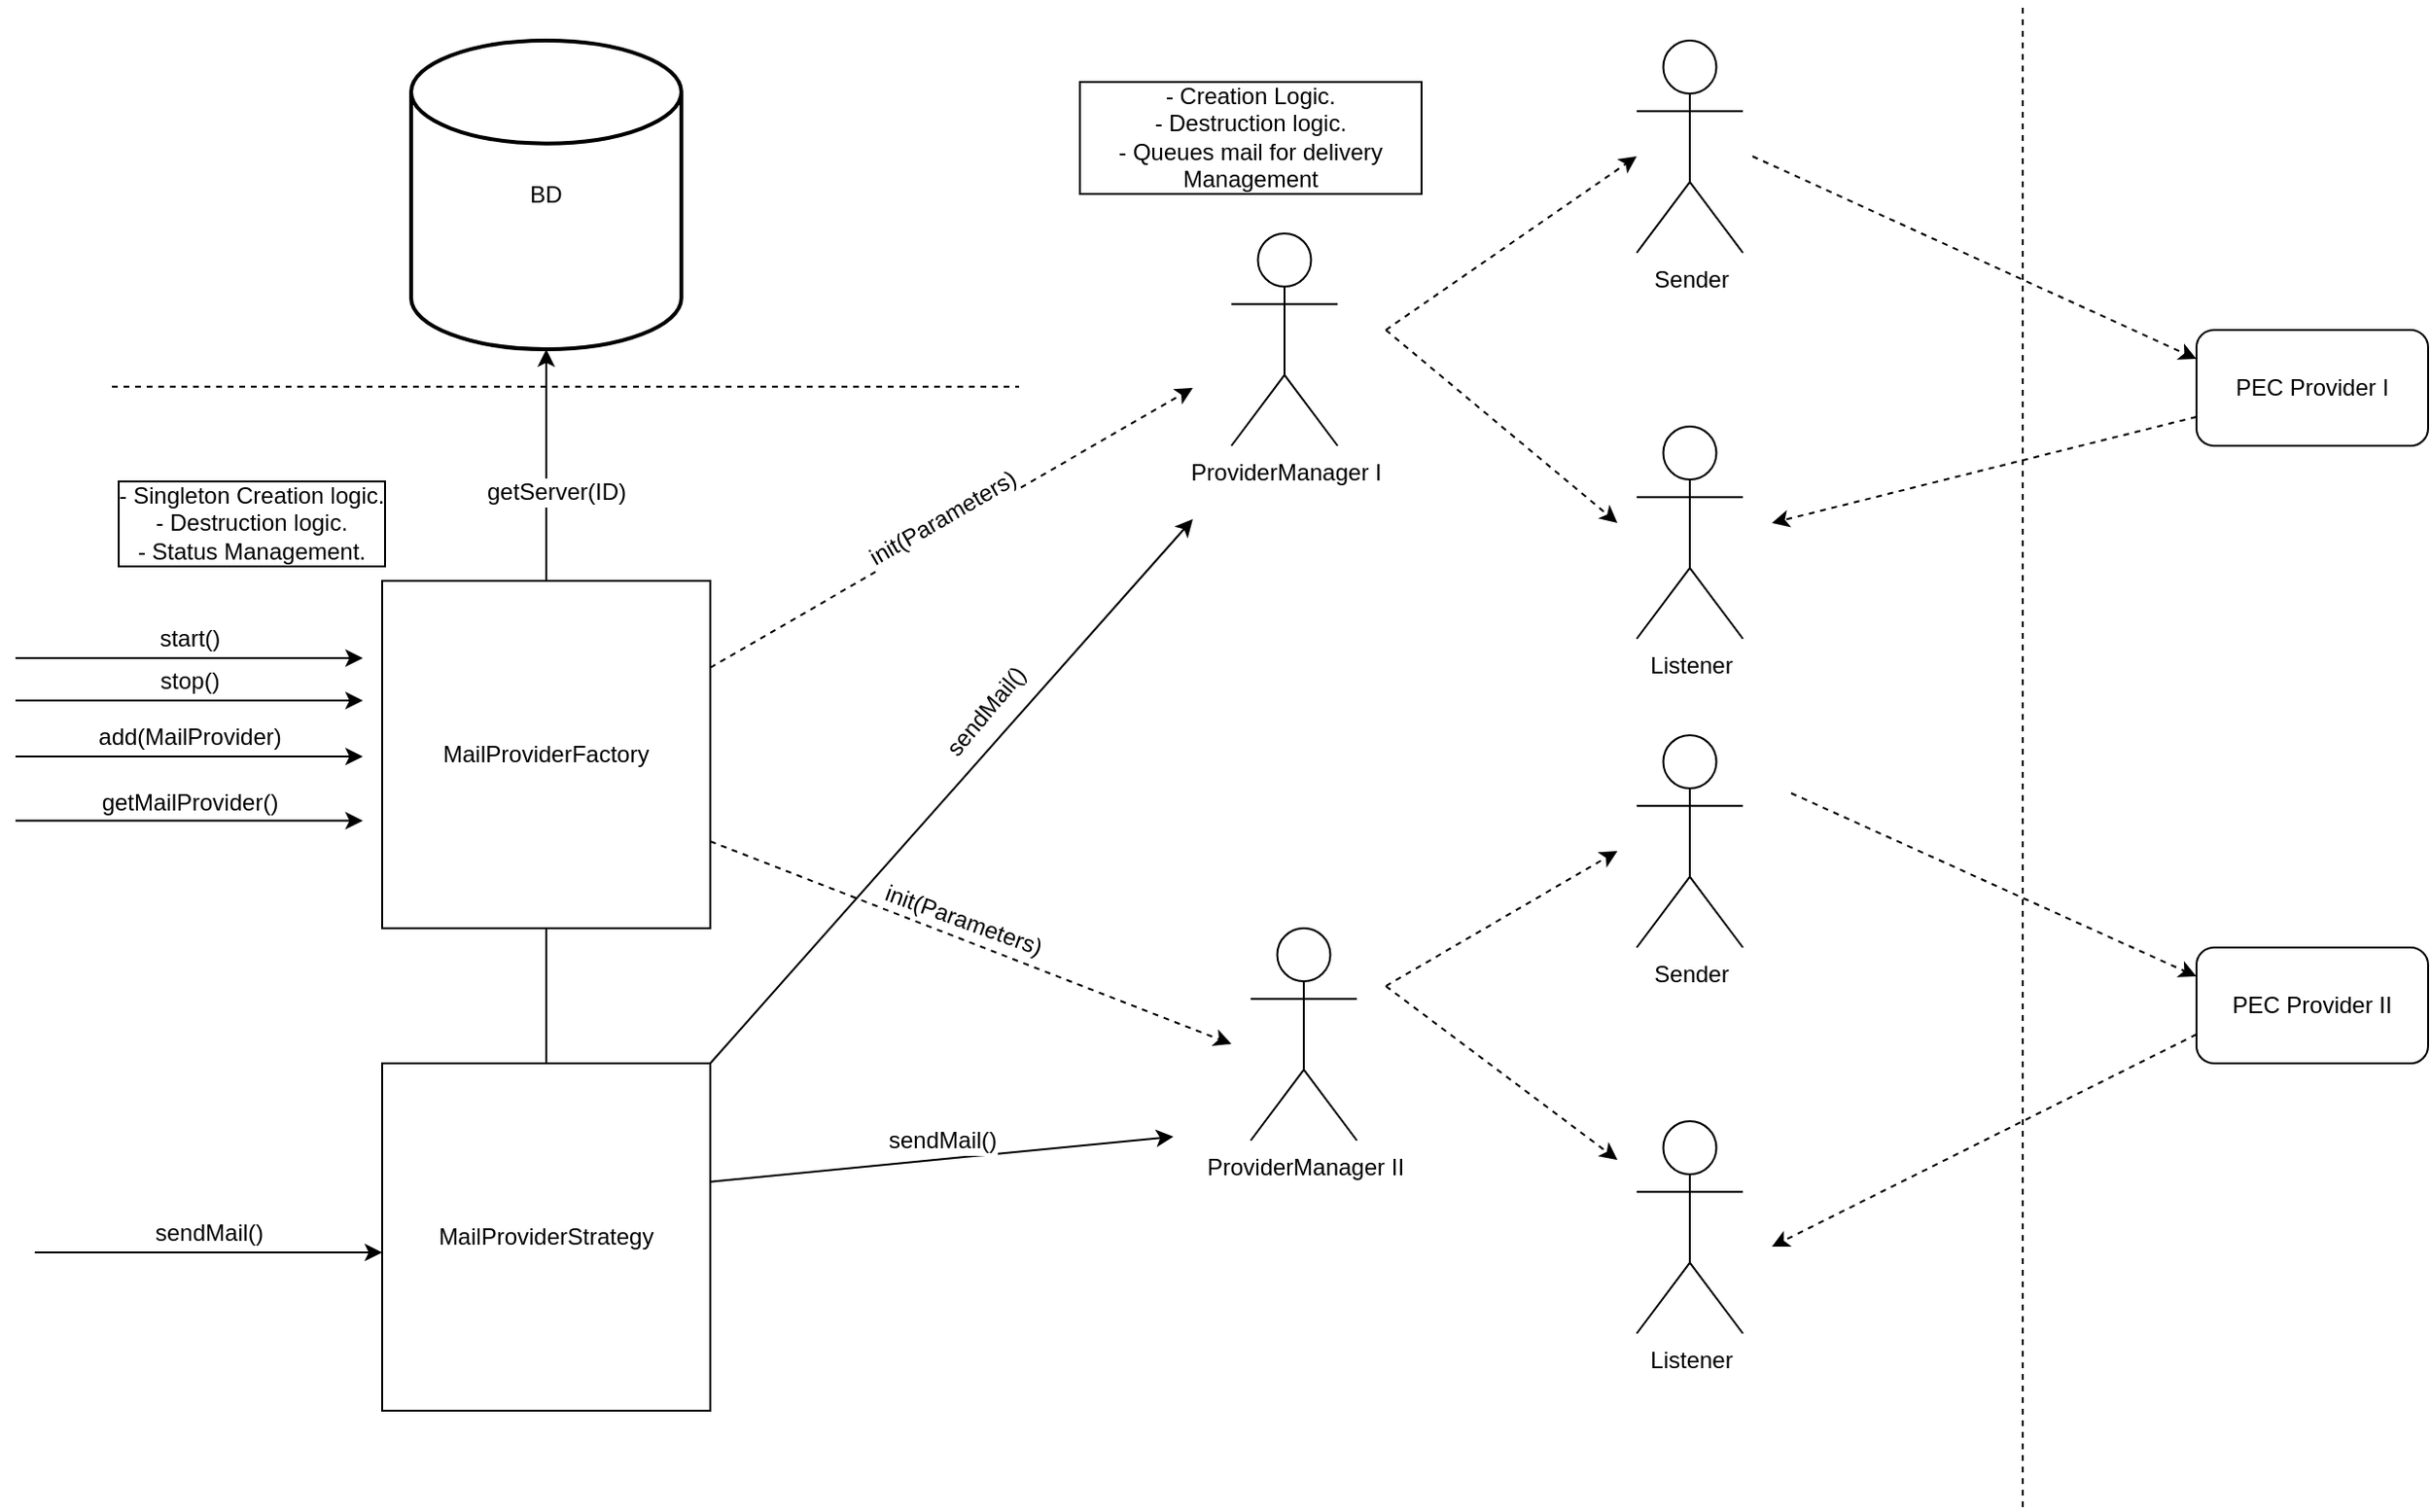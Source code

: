 <mxfile version="12.5.3" type="device"><diagram id="qKFBN6SZqoD0B9jBa8P2" name="Page-1"><mxGraphModel dx="2320" dy="1107" grid="1" gridSize="10" guides="1" tooltips="1" connect="1" arrows="1" fold="1" page="1" pageScale="1" pageWidth="1100" pageHeight="850" math="0" shadow="0"><root><mxCell id="0"/><mxCell id="1" parent="0"/><mxCell id="Wu5tAndCZCGBnFndmuB2-1" value="BD" style="strokeWidth=2;html=1;shape=mxgraph.flowchart.database;whiteSpace=wrap;" vertex="1" parent="1"><mxGeometry x="715" y="52" width="140" height="160" as="geometry"/></mxCell><mxCell id="Wu5tAndCZCGBnFndmuB2-3" value="ProviderManager I&lt;br&gt;" style="shape=umlActor;html=1;verticalLabelPosition=bottom;verticalAlign=top;align=center;" vertex="1" parent="1"><mxGeometry x="1140" y="152" width="55" height="110" as="geometry"/></mxCell><mxCell id="Wu5tAndCZCGBnFndmuB2-4" value="ProviderManager II" style="shape=umlActor;html=1;verticalLabelPosition=bottom;verticalAlign=top;align=center;" vertex="1" parent="1"><mxGeometry x="1150" y="512" width="55" height="110" as="geometry"/></mxCell><mxCell id="Wu5tAndCZCGBnFndmuB2-5" value="Sender" style="shape=umlActor;html=1;verticalLabelPosition=bottom;verticalAlign=top;align=center;" vertex="1" parent="1"><mxGeometry x="1350" y="52" width="55" height="110" as="geometry"/></mxCell><mxCell id="Wu5tAndCZCGBnFndmuB2-6" value="Listener" style="shape=umlActor;html=1;verticalLabelPosition=bottom;verticalAlign=top;align=center;" vertex="1" parent="1"><mxGeometry x="1350" y="252" width="55" height="110" as="geometry"/></mxCell><mxCell id="Wu5tAndCZCGBnFndmuB2-8" value="Sender" style="shape=umlActor;html=1;verticalLabelPosition=bottom;verticalAlign=top;align=center;" vertex="1" parent="1"><mxGeometry x="1350" y="412" width="55" height="110" as="geometry"/></mxCell><mxCell id="Wu5tAndCZCGBnFndmuB2-9" value="Listener" style="shape=umlActor;html=1;verticalLabelPosition=bottom;verticalAlign=top;align=center;" vertex="1" parent="1"><mxGeometry x="1350" y="612" width="55" height="110" as="geometry"/></mxCell><mxCell id="Wu5tAndCZCGBnFndmuB2-11" value="" style="endArrow=classic;html=1;" edge="1" parent="1"><mxGeometry width="50" height="50" relative="1" as="geometry"><mxPoint x="510" y="372" as="sourcePoint"/><mxPoint x="690" y="372" as="targetPoint"/></mxGeometry></mxCell><mxCell id="Wu5tAndCZCGBnFndmuB2-12" value="start()" style="text;html=1;align=center;verticalAlign=middle;resizable=0;points=[];labelBackgroundColor=#ffffff;" vertex="1" connectable="0" parent="Wu5tAndCZCGBnFndmuB2-11"><mxGeometry x="0.446" y="-3" relative="1" as="geometry"><mxPoint x="-40.59" y="-13" as="offset"/></mxGeometry></mxCell><mxCell id="Wu5tAndCZCGBnFndmuB2-13" value="" style="endArrow=classic;html=1;" edge="1" parent="1"><mxGeometry width="50" height="50" relative="1" as="geometry"><mxPoint x="510" y="423" as="sourcePoint"/><mxPoint x="690" y="423" as="targetPoint"/></mxGeometry></mxCell><mxCell id="Wu5tAndCZCGBnFndmuB2-14" value="add(MailProvider)" style="text;html=1;align=center;verticalAlign=middle;resizable=0;points=[];labelBackgroundColor=#ffffff;" vertex="1" connectable="0" parent="Wu5tAndCZCGBnFndmuB2-13"><mxGeometry x="0.446" y="-3" relative="1" as="geometry"><mxPoint x="-40.59" y="-13" as="offset"/></mxGeometry></mxCell><mxCell id="Wu5tAndCZCGBnFndmuB2-15" value="" style="endArrow=classic;html=1;" edge="1" parent="1"><mxGeometry width="50" height="50" relative="1" as="geometry"><mxPoint x="510" y="456.29" as="sourcePoint"/><mxPoint x="690" y="456.29" as="targetPoint"/></mxGeometry></mxCell><mxCell id="Wu5tAndCZCGBnFndmuB2-16" value="getMailProvider()" style="text;html=1;align=center;verticalAlign=middle;resizable=0;points=[];labelBackgroundColor=#ffffff;" vertex="1" connectable="0" parent="Wu5tAndCZCGBnFndmuB2-15"><mxGeometry x="0.446" y="-3" relative="1" as="geometry"><mxPoint x="-40.59" y="-13" as="offset"/></mxGeometry></mxCell><mxCell id="Wu5tAndCZCGBnFndmuB2-18" value="" style="endArrow=classic;html=1;" edge="1" parent="1"><mxGeometry width="50" height="50" relative="1" as="geometry"><mxPoint x="510" y="394" as="sourcePoint"/><mxPoint x="690" y="394" as="targetPoint"/></mxGeometry></mxCell><mxCell id="Wu5tAndCZCGBnFndmuB2-19" value="stop()" style="text;html=1;align=center;verticalAlign=middle;resizable=0;points=[];labelBackgroundColor=#ffffff;" vertex="1" connectable="0" parent="Wu5tAndCZCGBnFndmuB2-18"><mxGeometry x="0.446" y="-3" relative="1" as="geometry"><mxPoint x="-40.59" y="-13" as="offset"/></mxGeometry></mxCell><mxCell id="Wu5tAndCZCGBnFndmuB2-20" value="" style="endArrow=classic;html=1;entryX=0.5;entryY=1;entryDx=0;entryDy=0;entryPerimeter=0;" edge="1" parent="1" source="Wu5tAndCZCGBnFndmuB2-44" target="Wu5tAndCZCGBnFndmuB2-1"><mxGeometry width="50" height="50" relative="1" as="geometry"><mxPoint x="770" y="342" as="sourcePoint"/><mxPoint x="820" y="292" as="targetPoint"/></mxGeometry></mxCell><mxCell id="Wu5tAndCZCGBnFndmuB2-40" value="getServers()" style="text;html=1;align=center;verticalAlign=middle;resizable=0;points=[];labelBackgroundColor=#ffffff;" vertex="1" connectable="0" parent="Wu5tAndCZCGBnFndmuB2-20"><mxGeometry x="0.102" y="-2" relative="1" as="geometry"><mxPoint as="offset"/></mxGeometry></mxCell><mxCell id="Wu5tAndCZCGBnFndmuB2-21" value="" style="endArrow=classic;dashed=1;html=1;exitX=1;exitY=0.25;exitDx=0;exitDy=0;endFill=1;" edge="1" parent="1" source="Wu5tAndCZCGBnFndmuB2-2"><mxGeometry width="50" height="50" relative="1" as="geometry"><mxPoint x="920" y="402" as="sourcePoint"/><mxPoint x="1120" y="232" as="targetPoint"/></mxGeometry></mxCell><mxCell id="Wu5tAndCZCGBnFndmuB2-34" value="init(Parameters)" style="text;html=1;align=center;verticalAlign=middle;resizable=0;points=[];labelBackgroundColor=#ffffff;rotation=-30;" vertex="1" connectable="0" parent="Wu5tAndCZCGBnFndmuB2-21"><mxGeometry x="-0.034" y="3" relative="1" as="geometry"><mxPoint y="-5" as="offset"/></mxGeometry></mxCell><mxCell id="Wu5tAndCZCGBnFndmuB2-22" value="" style="endArrow=classic;dashed=1;html=1;exitX=1;exitY=0.75;exitDx=0;exitDy=0;endFill=1;" edge="1" parent="1" source="Wu5tAndCZCGBnFndmuB2-2"><mxGeometry width="50" height="50" relative="1" as="geometry"><mxPoint x="880" y="387" as="sourcePoint"/><mxPoint x="1140" y="572" as="targetPoint"/></mxGeometry></mxCell><mxCell id="Wu5tAndCZCGBnFndmuB2-23" value="" style="endArrow=classic;dashed=1;html=1;endFill=1;" edge="1" parent="1"><mxGeometry width="50" height="50" relative="1" as="geometry"><mxPoint x="1220" y="202" as="sourcePoint"/><mxPoint x="1350" y="112" as="targetPoint"/></mxGeometry></mxCell><mxCell id="Wu5tAndCZCGBnFndmuB2-24" value="" style="endArrow=classic;dashed=1;html=1;endFill=1;" edge="1" parent="1"><mxGeometry width="50" height="50" relative="1" as="geometry"><mxPoint x="1220" y="202" as="sourcePoint"/><mxPoint x="1340" y="302" as="targetPoint"/></mxGeometry></mxCell><mxCell id="Wu5tAndCZCGBnFndmuB2-25" value="" style="endArrow=classic;dashed=1;html=1;endFill=1;" edge="1" parent="1"><mxGeometry width="50" height="50" relative="1" as="geometry"><mxPoint x="1220" y="542" as="sourcePoint"/><mxPoint x="1340" y="472" as="targetPoint"/></mxGeometry></mxCell><mxCell id="Wu5tAndCZCGBnFndmuB2-26" value="" style="endArrow=classic;dashed=1;html=1;endFill=1;" edge="1" parent="1"><mxGeometry width="50" height="50" relative="1" as="geometry"><mxPoint x="1220" y="542" as="sourcePoint"/><mxPoint x="1340" y="632" as="targetPoint"/></mxGeometry></mxCell><mxCell id="Wu5tAndCZCGBnFndmuB2-27" value="" style="endArrow=none;dashed=1;html=1;" edge="1" parent="1"><mxGeometry width="50" height="50" relative="1" as="geometry"><mxPoint x="1550" y="812" as="sourcePoint"/><mxPoint x="1550" y="32" as="targetPoint"/></mxGeometry></mxCell><mxCell id="Wu5tAndCZCGBnFndmuB2-28" value="PEC Provider I" style="rounded=1;whiteSpace=wrap;html=1;" vertex="1" parent="1"><mxGeometry x="1640" y="202" width="120" height="60" as="geometry"/></mxCell><mxCell id="Wu5tAndCZCGBnFndmuB2-29" value="PEC Provider II" style="rounded=1;whiteSpace=wrap;html=1;" vertex="1" parent="1"><mxGeometry x="1640" y="522" width="120" height="60" as="geometry"/></mxCell><mxCell id="Wu5tAndCZCGBnFndmuB2-30" value="" style="endArrow=classic;dashed=1;html=1;endFill=1;entryX=0;entryY=0.25;entryDx=0;entryDy=0;" edge="1" parent="1" target="Wu5tAndCZCGBnFndmuB2-28"><mxGeometry width="50" height="50" relative="1" as="geometry"><mxPoint x="1410" y="112" as="sourcePoint"/><mxPoint x="1360" y="122" as="targetPoint"/></mxGeometry></mxCell><mxCell id="Wu5tAndCZCGBnFndmuB2-31" value="" style="endArrow=classic;dashed=1;html=1;endFill=1;exitX=0;exitY=0.75;exitDx=0;exitDy=0;" edge="1" parent="1" source="Wu5tAndCZCGBnFndmuB2-28"><mxGeometry width="50" height="50" relative="1" as="geometry"><mxPoint x="1240" y="222" as="sourcePoint"/><mxPoint x="1420" y="302" as="targetPoint"/></mxGeometry></mxCell><mxCell id="Wu5tAndCZCGBnFndmuB2-32" value="" style="endArrow=classic;dashed=1;html=1;endFill=1;exitX=0;exitY=0.75;exitDx=0;exitDy=0;" edge="1" parent="1" source="Wu5tAndCZCGBnFndmuB2-29"><mxGeometry width="50" height="50" relative="1" as="geometry"><mxPoint x="1640" y="622" as="sourcePoint"/><mxPoint x="1420" y="677" as="targetPoint"/></mxGeometry></mxCell><mxCell id="Wu5tAndCZCGBnFndmuB2-33" value="" style="endArrow=classic;dashed=1;html=1;endFill=1;entryX=0;entryY=0.25;entryDx=0;entryDy=0;" edge="1" parent="1" target="Wu5tAndCZCGBnFndmuB2-29"><mxGeometry width="50" height="50" relative="1" as="geometry"><mxPoint x="1430" y="442" as="sourcePoint"/><mxPoint x="1650" y="227" as="targetPoint"/></mxGeometry></mxCell><mxCell id="Wu5tAndCZCGBnFndmuB2-35" value="init(Parameters)" style="text;html=1;align=center;verticalAlign=middle;resizable=0;points=[];labelBackgroundColor=#ffffff;rotation=20;" vertex="1" connectable="0" parent="1"><mxGeometry x="999.599" y="512.004" as="geometry"><mxPoint y="-5" as="offset"/></mxGeometry></mxCell><mxCell id="Wu5tAndCZCGBnFndmuB2-36" value="" style="endArrow=none;dashed=1;html=1;" edge="1" parent="1"><mxGeometry width="50" height="50" relative="1" as="geometry"><mxPoint x="560" y="231.41" as="sourcePoint"/><mxPoint x="1030" y="231.41" as="targetPoint"/></mxGeometry></mxCell><mxCell id="Wu5tAndCZCGBnFndmuB2-37" value="- Singleton Creation logic.&lt;br&gt;- Destruction logic.&lt;br&gt;- Status Management." style="text;html=1;strokeColor=none;fillColor=none;align=center;verticalAlign=middle;whiteSpace=wrap;rounded=0;labelBorderColor=#000000;" vertex="1" parent="1"><mxGeometry x="550" y="252" width="165" height="100" as="geometry"/></mxCell><mxCell id="Wu5tAndCZCGBnFndmuB2-38" value="- Creation Logic.&lt;br&gt;- Destruction logic.&lt;br&gt;- Queues mail for delivery Management" style="text;html=1;strokeColor=none;fillColor=none;align=center;verticalAlign=middle;whiteSpace=wrap;rounded=0;labelBorderColor=#000000;" vertex="1" parent="1"><mxGeometry x="1060" y="52" width="180" height="100" as="geometry"/></mxCell><mxCell id="Wu5tAndCZCGBnFndmuB2-41" value="getServer(ID)" style="text;html=1;align=center;verticalAlign=middle;resizable=0;points=[];labelBackgroundColor=#ffffff;" vertex="1" connectable="0" parent="1"><mxGeometry x="790" y="285.998" as="geometry"><mxPoint as="offset"/></mxGeometry></mxCell><mxCell id="Wu5tAndCZCGBnFndmuB2-44" value="MailProviderStrategy" style="rounded=0;whiteSpace=wrap;html=1;" vertex="1" parent="1"><mxGeometry x="700" y="582" width="170" height="180" as="geometry"/></mxCell><mxCell id="Wu5tAndCZCGBnFndmuB2-46" value="" style="endArrow=classic;html=1;exitX=1;exitY=0;exitDx=0;exitDy=0;" edge="1" parent="1" source="Wu5tAndCZCGBnFndmuB2-44"><mxGeometry width="50" height="50" relative="1" as="geometry"><mxPoint x="870" y="622.0" as="sourcePoint"/><mxPoint x="1120" y="300" as="targetPoint"/></mxGeometry></mxCell><mxCell id="Wu5tAndCZCGBnFndmuB2-47" value="sendMail()" style="text;html=1;align=center;verticalAlign=middle;resizable=0;points=[];labelBackgroundColor=#ffffff;rotation=-50;" vertex="1" connectable="0" parent="Wu5tAndCZCGBnFndmuB2-46"><mxGeometry x="0.446" y="-3" relative="1" as="geometry"><mxPoint x="-40.59" y="20.25" as="offset"/></mxGeometry></mxCell><mxCell id="Wu5tAndCZCGBnFndmuB2-48" value="" style="endArrow=classic;html=1;exitX=1.001;exitY=0.341;exitDx=0;exitDy=0;exitPerimeter=0;" edge="1" parent="1" source="Wu5tAndCZCGBnFndmuB2-44"><mxGeometry width="50" height="50" relative="1" as="geometry"><mxPoint x="880" y="592.0" as="sourcePoint"/><mxPoint x="1110" y="620" as="targetPoint"/></mxGeometry></mxCell><mxCell id="Wu5tAndCZCGBnFndmuB2-49" value="sendMail()" style="text;html=1;align=center;verticalAlign=middle;resizable=0;points=[];labelBackgroundColor=#ffffff;rotation=0;" vertex="1" connectable="0" parent="Wu5tAndCZCGBnFndmuB2-48"><mxGeometry x="0.446" y="-3" relative="1" as="geometry"><mxPoint x="-53.76" y="-7.47" as="offset"/></mxGeometry></mxCell><mxCell id="Wu5tAndCZCGBnFndmuB2-50" value="" style="endArrow=classic;html=1;" edge="1" parent="1"><mxGeometry width="50" height="50" relative="1" as="geometry"><mxPoint x="520" y="680" as="sourcePoint"/><mxPoint x="700" y="680" as="targetPoint"/></mxGeometry></mxCell><mxCell id="Wu5tAndCZCGBnFndmuB2-51" value="sendMail()" style="text;html=1;align=center;verticalAlign=middle;resizable=0;points=[];labelBackgroundColor=#ffffff;" vertex="1" connectable="0" parent="Wu5tAndCZCGBnFndmuB2-50"><mxGeometry x="0.446" y="-3" relative="1" as="geometry"><mxPoint x="-40.59" y="-13" as="offset"/></mxGeometry></mxCell><mxCell id="Wu5tAndCZCGBnFndmuB2-2" value="MailProviderFactory" style="rounded=0;whiteSpace=wrap;html=1;" vertex="1" parent="1"><mxGeometry x="700" y="332" width="170" height="180" as="geometry"/></mxCell></root></mxGraphModel></diagram></mxfile>